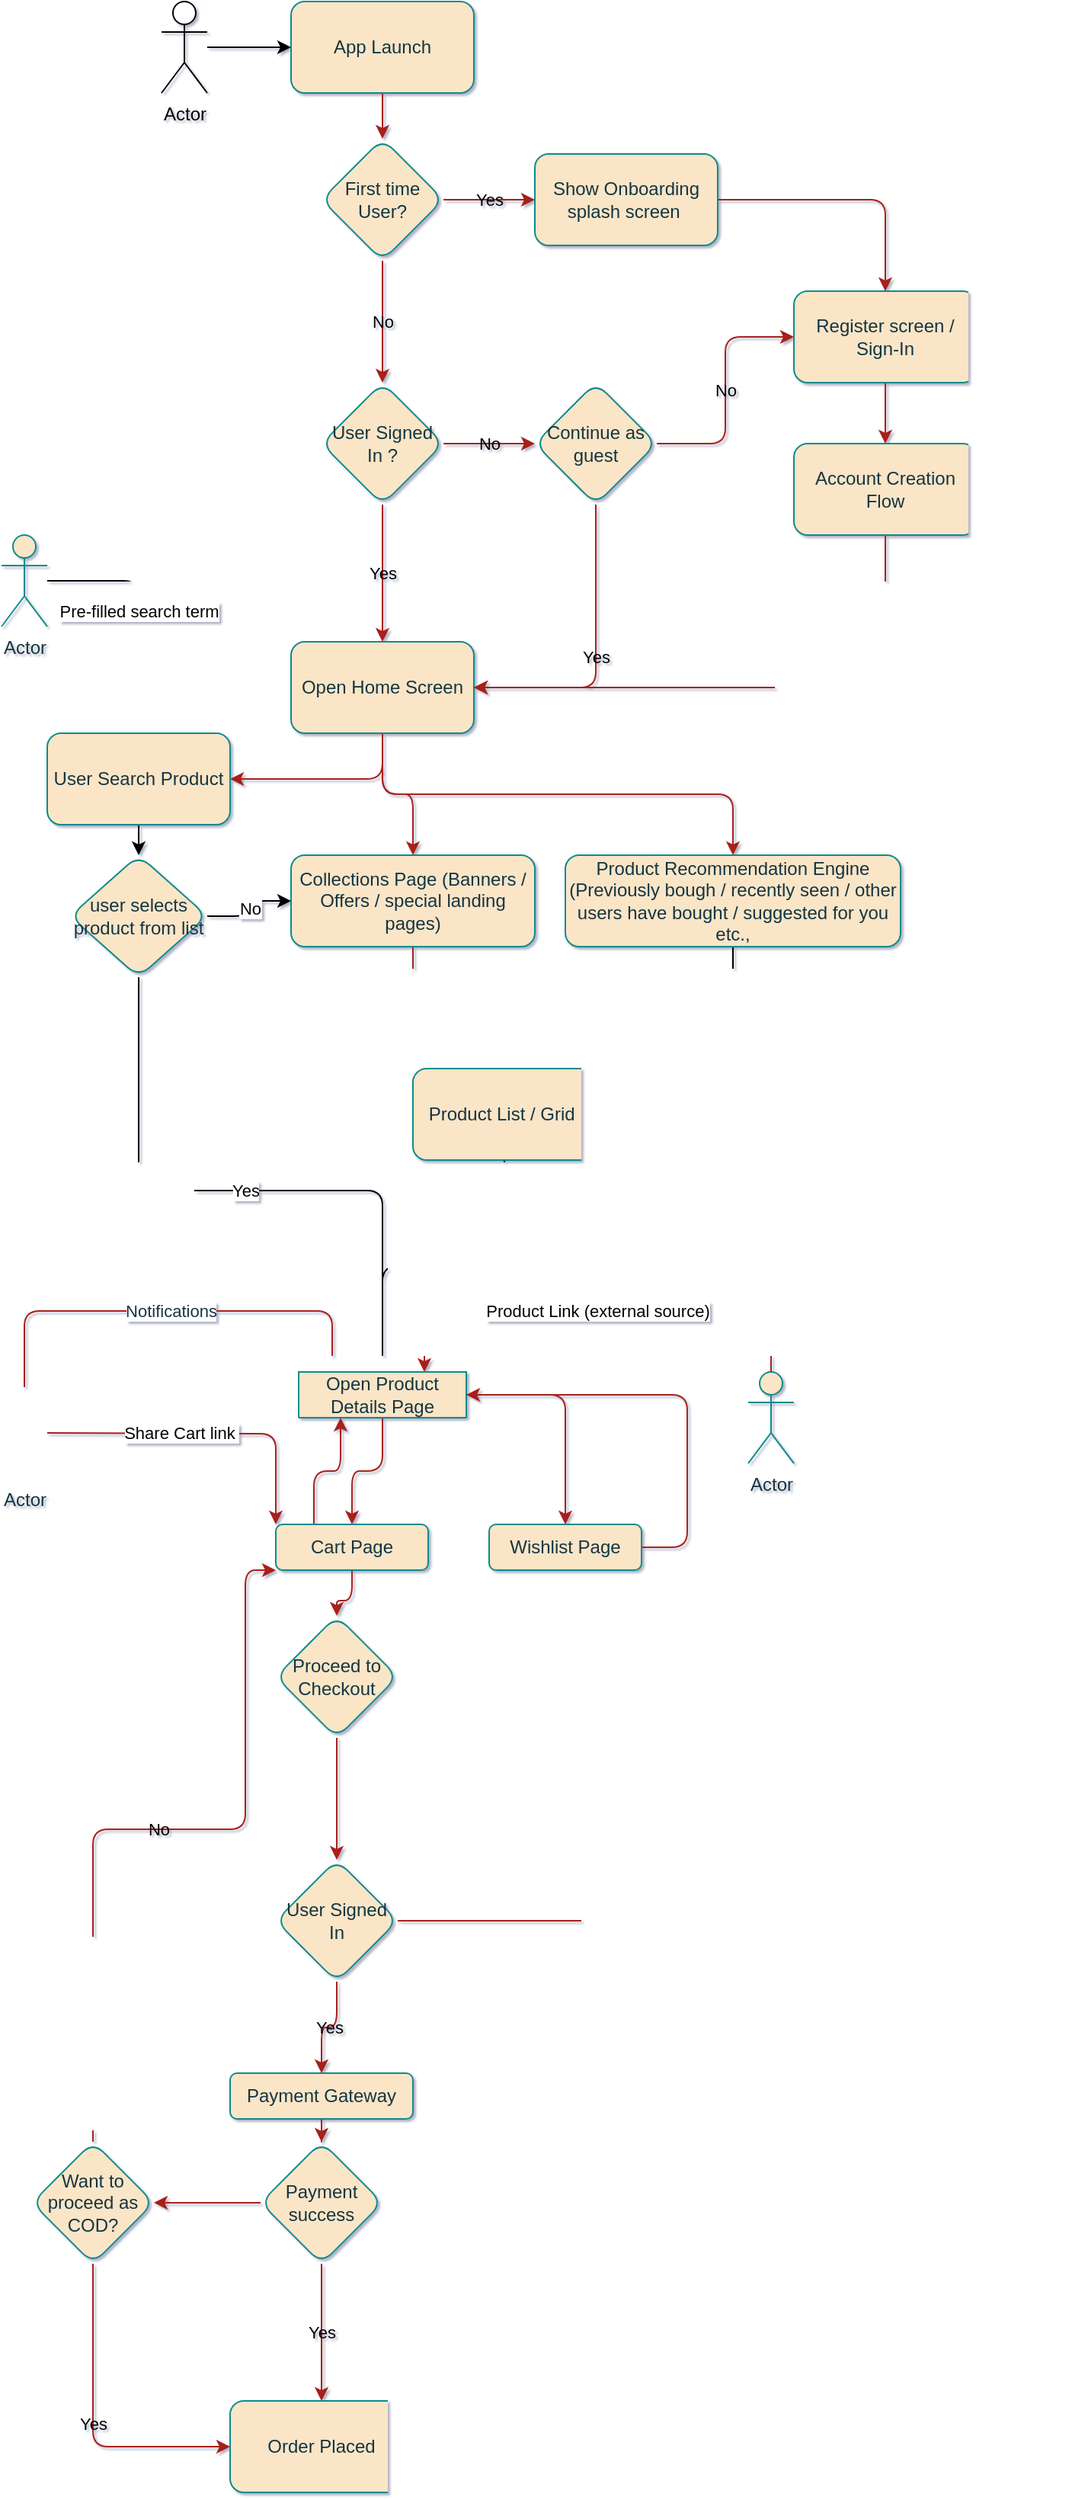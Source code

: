 <mxfile version="26.1.2">
  <diagram name="Customer Experience Flow" id="9g3b7g8T8bf7-M8XHFPc">
    <mxGraphModel dx="2037" dy="1067" grid="1" gridSize="10" guides="1" tooltips="1" connect="1" arrows="1" fold="1" page="1" pageScale="1" pageWidth="827" pageHeight="1169" background="none" math="0" shadow="1">
      <root>
        <mxCell id="0" />
        <mxCell id="1" parent="0" />
        <mxCell id="pwAhBjS30zTLEMDWYvbB-5" value="" style="edgeStyle=orthogonalEdgeStyle;rounded=1;orthogonalLoop=1;jettySize=auto;html=1;labelBackgroundColor=none;strokeColor=#A8201A;fontColor=default;shadow=0;backgroundOutline=0;" parent="1" source="pwAhBjS30zTLEMDWYvbB-2" target="pwAhBjS30zTLEMDWYvbB-4" edge="1">
          <mxGeometry relative="1" as="geometry" />
        </mxCell>
        <mxCell id="pwAhBjS30zTLEMDWYvbB-2" value="App Launch" style="rounded=1;whiteSpace=wrap;html=1;labelBackgroundColor=none;fillColor=#FAE5C7;strokeColor=#0F8B8D;fontColor=#143642;shadow=0;backgroundOutline=0;" parent="1" vertex="1">
          <mxGeometry x="200" y="50" width="120" height="60" as="geometry" />
        </mxCell>
        <mxCell id="pwAhBjS30zTLEMDWYvbB-7" value="Yes" style="edgeStyle=orthogonalEdgeStyle;rounded=1;orthogonalLoop=1;jettySize=auto;html=1;labelBackgroundColor=none;strokeColor=#A8201A;fontColor=default;shadow=0;backgroundOutline=0;" parent="1" source="pwAhBjS30zTLEMDWYvbB-4" target="pwAhBjS30zTLEMDWYvbB-6" edge="1">
          <mxGeometry relative="1" as="geometry" />
        </mxCell>
        <mxCell id="pwAhBjS30zTLEMDWYvbB-16" value="No" style="edgeStyle=orthogonalEdgeStyle;rounded=1;orthogonalLoop=1;jettySize=auto;html=1;entryX=0.5;entryY=0;entryDx=0;entryDy=0;labelBackgroundColor=none;strokeColor=#A8201A;fontColor=default;shadow=0;backgroundOutline=0;" parent="1" source="pwAhBjS30zTLEMDWYvbB-4" target="pwAhBjS30zTLEMDWYvbB-15" edge="1">
          <mxGeometry relative="1" as="geometry" />
        </mxCell>
        <mxCell id="pwAhBjS30zTLEMDWYvbB-4" value="First time User?" style="rhombus;whiteSpace=wrap;html=1;rounded=1;labelBackgroundColor=none;fillColor=#FAE5C7;strokeColor=#0F8B8D;fontColor=#143642;shadow=0;backgroundOutline=0;" parent="1" vertex="1">
          <mxGeometry x="220" y="140" width="80" height="80" as="geometry" />
        </mxCell>
        <mxCell id="pwAhBjS30zTLEMDWYvbB-9" value="" style="edgeStyle=orthogonalEdgeStyle;rounded=1;orthogonalLoop=1;jettySize=auto;html=1;labelBackgroundColor=none;strokeColor=#A8201A;fontColor=default;shadow=0;backgroundOutline=0;" parent="1" source="pwAhBjS30zTLEMDWYvbB-6" target="pwAhBjS30zTLEMDWYvbB-8" edge="1">
          <mxGeometry relative="1" as="geometry" />
        </mxCell>
        <mxCell id="pwAhBjS30zTLEMDWYvbB-6" value="Show Onboarding splash screen&amp;nbsp;" style="whiteSpace=wrap;html=1;rounded=1;labelBackgroundColor=none;fillColor=#FAE5C7;strokeColor=#0F8B8D;fontColor=#143642;shadow=0;backgroundOutline=0;" parent="1" vertex="1">
          <mxGeometry x="360" y="150" width="120" height="60" as="geometry" />
        </mxCell>
        <mxCell id="pwAhBjS30zTLEMDWYvbB-23" style="edgeStyle=orthogonalEdgeStyle;rounded=1;orthogonalLoop=1;jettySize=auto;html=1;labelBackgroundColor=none;strokeColor=#A8201A;fontColor=default;shadow=0;backgroundOutline=0;" parent="1" source="pwAhBjS30zTLEMDWYvbB-8" target="pwAhBjS30zTLEMDWYvbB-20" edge="1">
          <mxGeometry relative="1" as="geometry" />
        </mxCell>
        <mxCell id="pwAhBjS30zTLEMDWYvbB-8" value="Register screen / Sign-In" style="whiteSpace=wrap;html=1;rounded=1;labelBackgroundColor=none;fillColor=#FAE5C7;strokeColor=#0F8B8D;fontColor=#143642;shadow=0;backgroundOutline=0;" parent="1" vertex="1">
          <mxGeometry x="530" y="240" width="120" height="60" as="geometry" />
        </mxCell>
        <mxCell id="pwAhBjS30zTLEMDWYvbB-18" value="Yes" style="edgeStyle=orthogonalEdgeStyle;rounded=1;orthogonalLoop=1;jettySize=auto;html=1;labelBackgroundColor=none;strokeColor=#A8201A;fontColor=default;shadow=0;backgroundOutline=0;" parent="1" source="pwAhBjS30zTLEMDWYvbB-15" target="pwAhBjS30zTLEMDWYvbB-17" edge="1">
          <mxGeometry relative="1" as="geometry" />
        </mxCell>
        <mxCell id="pwAhBjS30zTLEMDWYvbB-73" value="No" style="edgeStyle=orthogonalEdgeStyle;rounded=1;orthogonalLoop=1;jettySize=auto;html=1;labelBackgroundColor=none;strokeColor=#A8201A;fontColor=default;shadow=0;backgroundOutline=0;" parent="1" source="pwAhBjS30zTLEMDWYvbB-15" target="pwAhBjS30zTLEMDWYvbB-72" edge="1">
          <mxGeometry relative="1" as="geometry" />
        </mxCell>
        <mxCell id="pwAhBjS30zTLEMDWYvbB-15" value="User Signed In ?" style="rhombus;whiteSpace=wrap;html=1;rounded=1;labelBackgroundColor=none;fillColor=#FAE5C7;strokeColor=#0F8B8D;fontColor=#143642;shadow=0;backgroundOutline=0;" parent="1" vertex="1">
          <mxGeometry x="220" y="300" width="80" height="80" as="geometry" />
        </mxCell>
        <mxCell id="pwAhBjS30zTLEMDWYvbB-27" value="" style="edgeStyle=orthogonalEdgeStyle;rounded=1;orthogonalLoop=1;jettySize=auto;html=1;exitX=0.5;exitY=1;exitDx=0;exitDy=0;labelBackgroundColor=none;strokeColor=#A8201A;fontColor=default;shadow=0;backgroundOutline=0;" parent="1" source="pwAhBjS30zTLEMDWYvbB-17" target="pwAhBjS30zTLEMDWYvbB-26" edge="1">
          <mxGeometry relative="1" as="geometry" />
        </mxCell>
        <mxCell id="pwAhBjS30zTLEMDWYvbB-29" value="" style="edgeStyle=orthogonalEdgeStyle;rounded=1;orthogonalLoop=1;jettySize=auto;html=1;labelBackgroundColor=none;strokeColor=#A8201A;fontColor=default;shadow=0;backgroundOutline=0;" parent="1" source="pwAhBjS30zTLEMDWYvbB-17" target="pwAhBjS30zTLEMDWYvbB-28" edge="1">
          <mxGeometry relative="1" as="geometry" />
        </mxCell>
        <mxCell id="pwAhBjS30zTLEMDWYvbB-33" value="" style="edgeStyle=orthogonalEdgeStyle;rounded=1;orthogonalLoop=1;jettySize=auto;html=1;exitX=0.5;exitY=1;exitDx=0;exitDy=0;labelBackgroundColor=none;strokeColor=#A8201A;fontColor=default;entryX=0.5;entryY=0;entryDx=0;entryDy=0;shadow=0;backgroundOutline=0;" parent="1" source="pwAhBjS30zTLEMDWYvbB-17" target="pwAhBjS30zTLEMDWYvbB-32" edge="1">
          <mxGeometry relative="1" as="geometry">
            <Array as="points">
              <mxPoint x="260" y="570" />
              <mxPoint x="490" y="570" />
            </Array>
          </mxGeometry>
        </mxCell>
        <mxCell id="pwAhBjS30zTLEMDWYvbB-17" value="Open Home Screen" style="rounded=1;whiteSpace=wrap;html=1;labelBackgroundColor=none;fillColor=#FAE5C7;strokeColor=#0F8B8D;fontColor=#143642;shadow=0;backgroundOutline=0;" parent="1" vertex="1">
          <mxGeometry x="200" y="470" width="120" height="60" as="geometry" />
        </mxCell>
        <mxCell id="pwAhBjS30zTLEMDWYvbB-22" value="" style="edgeStyle=orthogonalEdgeStyle;rounded=1;orthogonalLoop=1;jettySize=auto;html=1;entryX=1;entryY=0.5;entryDx=0;entryDy=0;exitX=0.5;exitY=1;exitDx=0;exitDy=0;labelBackgroundColor=none;strokeColor=#A8201A;fontColor=default;shadow=0;backgroundOutline=0;" parent="1" source="pwAhBjS30zTLEMDWYvbB-20" target="pwAhBjS30zTLEMDWYvbB-17" edge="1">
          <mxGeometry relative="1" as="geometry">
            <Array as="points">
              <mxPoint x="590" y="500" />
            </Array>
          </mxGeometry>
        </mxCell>
        <mxCell id="pwAhBjS30zTLEMDWYvbB-20" value="Account Creation Flow" style="whiteSpace=wrap;html=1;rounded=1;labelBackgroundColor=none;fillColor=#FAE5C7;strokeColor=#0F8B8D;fontColor=#143642;shadow=0;backgroundOutline=0;" parent="1" vertex="1">
          <mxGeometry x="530" y="340" width="120" height="60" as="geometry" />
        </mxCell>
        <mxCell id="xbocJkPdie3QbR9lWiXt-19" value="" style="edgeStyle=orthogonalEdgeStyle;rounded=1;orthogonalLoop=1;jettySize=auto;html=1;" edge="1" parent="1" source="pwAhBjS30zTLEMDWYvbB-26" target="xbocJkPdie3QbR9lWiXt-18">
          <mxGeometry relative="1" as="geometry" />
        </mxCell>
        <mxCell id="pwAhBjS30zTLEMDWYvbB-26" value="User Search Product" style="whiteSpace=wrap;html=1;rounded=1;labelBackgroundColor=none;fillColor=#FAE5C7;strokeColor=#0F8B8D;fontColor=#143642;shadow=0;backgroundOutline=0;" parent="1" vertex="1">
          <mxGeometry x="40" y="530" width="120" height="60" as="geometry" />
        </mxCell>
        <mxCell id="pwAhBjS30zTLEMDWYvbB-40" style="edgeStyle=orthogonalEdgeStyle;rounded=1;orthogonalLoop=1;jettySize=auto;html=1;labelBackgroundColor=none;strokeColor=#A8201A;fontColor=default;shadow=0;backgroundOutline=0;" parent="1" source="pwAhBjS30zTLEMDWYvbB-28" target="xbocJkPdie3QbR9lWiXt-16" edge="1">
          <mxGeometry relative="1" as="geometry">
            <mxPoint x="260" y="730.0" as="targetPoint" />
          </mxGeometry>
        </mxCell>
        <mxCell id="pwAhBjS30zTLEMDWYvbB-28" value="Collections Page (Banners / Offers / special landing pages)" style="whiteSpace=wrap;html=1;rounded=1;labelBackgroundColor=none;fillColor=#FAE5C7;strokeColor=#0F8B8D;fontColor=#143642;shadow=0;backgroundOutline=0;" parent="1" vertex="1">
          <mxGeometry x="200" y="610" width="160" height="60" as="geometry" />
        </mxCell>
        <mxCell id="xbocJkPdie3QbR9lWiXt-17" value="" style="edgeStyle=orthogonalEdgeStyle;rounded=1;orthogonalLoop=1;jettySize=auto;html=1;" edge="1" parent="1" source="pwAhBjS30zTLEMDWYvbB-32" target="xbocJkPdie3QbR9lWiXt-16">
          <mxGeometry relative="1" as="geometry" />
        </mxCell>
        <mxCell id="pwAhBjS30zTLEMDWYvbB-32" value="Product Recommendation Engine (Previously bough / recently seen / other users have bought / suggested for you etc.," style="whiteSpace=wrap;html=1;rounded=1;labelBackgroundColor=none;fillColor=#FAE5C7;strokeColor=#0F8B8D;fontColor=#143642;shadow=0;backgroundOutline=0;" parent="1" vertex="1">
          <mxGeometry x="380" y="610" width="220" height="60" as="geometry" />
        </mxCell>
        <mxCell id="pwAhBjS30zTLEMDWYvbB-53" value="" style="edgeStyle=orthogonalEdgeStyle;rounded=1;orthogonalLoop=1;jettySize=auto;html=1;labelBackgroundColor=none;strokeColor=#A8201A;fontColor=default;shadow=0;backgroundOutline=0;" parent="1" source="pwAhBjS30zTLEMDWYvbB-41" target="pwAhBjS30zTLEMDWYvbB-52" edge="1">
          <mxGeometry relative="1" as="geometry" />
        </mxCell>
        <mxCell id="pwAhBjS30zTLEMDWYvbB-55" value="" style="edgeStyle=orthogonalEdgeStyle;rounded=1;orthogonalLoop=1;jettySize=auto;html=1;labelBackgroundColor=none;strokeColor=#A8201A;fontColor=default;shadow=0;backgroundOutline=0;" parent="1" source="pwAhBjS30zTLEMDWYvbB-41" target="pwAhBjS30zTLEMDWYvbB-54" edge="1">
          <mxGeometry relative="1" as="geometry" />
        </mxCell>
        <mxCell id="pwAhBjS30zTLEMDWYvbB-41" value="Open Product Details Page" style="swimlane;fontStyle=0;childLayout=stackLayout;horizontal=1;startSize=30;horizontalStack=0;resizeParent=1;resizeParentMax=0;resizeLast=0;collapsible=1;marginBottom=0;whiteSpace=wrap;html=1;labelBackgroundColor=none;fillColor=#FAE5C7;strokeColor=#0F8B8D;fontColor=#143642;rounded=1;shadow=0;backgroundOutline=0;" parent="1" vertex="1" collapsed="1">
          <mxGeometry x="205" y="949" width="110" height="30" as="geometry">
            <mxRectangle x="205" y="770" width="140" height="210" as="alternateBounds" />
          </mxGeometry>
        </mxCell>
        <mxCell id="pwAhBjS30zTLEMDWYvbB-42" value="Title" style="text;strokeColor=none;fillColor=none;align=left;verticalAlign=middle;spacingLeft=4;spacingRight=4;overflow=hidden;points=[[0,0.5],[1,0.5]];portConstraint=eastwest;rotatable=0;whiteSpace=wrap;html=1;labelBackgroundColor=none;fontColor=#143642;rounded=1;" parent="pwAhBjS30zTLEMDWYvbB-41" vertex="1">
          <mxGeometry y="30" width="140" height="30" as="geometry" />
        </mxCell>
        <mxCell id="pwAhBjS30zTLEMDWYvbB-43" value="Description" style="text;strokeColor=none;fillColor=none;align=left;verticalAlign=middle;spacingLeft=4;spacingRight=4;overflow=hidden;points=[[0,0.5],[1,0.5]];portConstraint=eastwest;rotatable=0;whiteSpace=wrap;html=1;labelBackgroundColor=none;fontColor=#143642;rounded=1;" parent="pwAhBjS30zTLEMDWYvbB-41" vertex="1">
          <mxGeometry y="60" width="140" height="30" as="geometry" />
        </mxCell>
        <mxCell id="pwAhBjS30zTLEMDWYvbB-44" value="Price" style="text;strokeColor=none;fillColor=none;align=left;verticalAlign=middle;spacingLeft=4;spacingRight=4;overflow=hidden;points=[[0,0.5],[1,0.5]];portConstraint=eastwest;rotatable=0;whiteSpace=wrap;html=1;labelBackgroundColor=none;fontColor=#143642;rounded=1;" parent="pwAhBjS30zTLEMDWYvbB-41" vertex="1">
          <mxGeometry y="90" width="140" height="30" as="geometry" />
        </mxCell>
        <mxCell id="pwAhBjS30zTLEMDWYvbB-51" value="Add to Cart" style="text;strokeColor=none;fillColor=none;align=left;verticalAlign=middle;spacingLeft=4;spacingRight=4;overflow=hidden;points=[[0,0.5],[1,0.5]];portConstraint=eastwest;rotatable=0;whiteSpace=wrap;html=1;labelBackgroundColor=none;fontColor=#143642;rounded=1;" parent="pwAhBjS30zTLEMDWYvbB-41" vertex="1">
          <mxGeometry y="120" width="140" height="30" as="geometry" />
        </mxCell>
        <mxCell id="pwAhBjS30zTLEMDWYvbB-50" value="Buy Now" style="text;strokeColor=none;fillColor=none;align=left;verticalAlign=middle;spacingLeft=4;spacingRight=4;overflow=hidden;points=[[0,0.5],[1,0.5]];portConstraint=eastwest;rotatable=0;whiteSpace=wrap;html=1;labelBackgroundColor=none;fontColor=#143642;rounded=1;" parent="pwAhBjS30zTLEMDWYvbB-41" vertex="1">
          <mxGeometry y="150" width="140" height="30" as="geometry" />
        </mxCell>
        <mxCell id="pwAhBjS30zTLEMDWYvbB-49" value="Similar Products" style="text;strokeColor=none;fillColor=none;align=left;verticalAlign=middle;spacingLeft=4;spacingRight=4;overflow=hidden;points=[[0,0.5],[1,0.5]];portConstraint=eastwest;rotatable=0;whiteSpace=wrap;html=1;labelBackgroundColor=none;fontColor=#143642;rounded=1;" parent="pwAhBjS30zTLEMDWYvbB-41" vertex="1">
          <mxGeometry y="180" width="140" height="30" as="geometry" />
        </mxCell>
        <mxCell id="pwAhBjS30zTLEMDWYvbB-57" value="" style="edgeStyle=orthogonalEdgeStyle;rounded=1;orthogonalLoop=1;jettySize=auto;html=1;labelBackgroundColor=none;strokeColor=#A8201A;fontColor=default;shadow=0;backgroundOutline=0;" parent="1" source="pwAhBjS30zTLEMDWYvbB-52" target="pwAhBjS30zTLEMDWYvbB-56" edge="1">
          <mxGeometry relative="1" as="geometry" />
        </mxCell>
        <mxCell id="xbocJkPdie3QbR9lWiXt-6" style="edgeStyle=orthogonalEdgeStyle;rounded=1;orthogonalLoop=1;jettySize=auto;html=1;exitX=0.25;exitY=0;exitDx=0;exitDy=0;entryX=0.25;entryY=1;entryDx=0;entryDy=0;strokeColor=#A8201A;fontColor=#143642;fillColor=#FAE5C7;shadow=0;backgroundOutline=0;" edge="1" parent="1" source="pwAhBjS30zTLEMDWYvbB-52" target="pwAhBjS30zTLEMDWYvbB-41">
          <mxGeometry relative="1" as="geometry" />
        </mxCell>
        <mxCell id="pwAhBjS30zTLEMDWYvbB-52" value="Cart Page" style="whiteSpace=wrap;html=1;fontStyle=0;startSize=30;labelBackgroundColor=none;fillColor=#FAE5C7;strokeColor=#0F8B8D;fontColor=#143642;rounded=1;shadow=0;backgroundOutline=0;" parent="1" vertex="1">
          <mxGeometry x="190" y="1049" width="100" height="30" as="geometry" />
        </mxCell>
        <mxCell id="xbocJkPdie3QbR9lWiXt-5" style="edgeStyle=orthogonalEdgeStyle;rounded=1;orthogonalLoop=1;jettySize=auto;html=1;entryX=1;entryY=0.5;entryDx=0;entryDy=0;strokeColor=#A8201A;fontColor=#143642;fillColor=#FAE5C7;shadow=0;backgroundOutline=0;" edge="1" parent="1" source="pwAhBjS30zTLEMDWYvbB-54" target="pwAhBjS30zTLEMDWYvbB-41">
          <mxGeometry relative="1" as="geometry">
            <Array as="points">
              <mxPoint x="460" y="1064" />
              <mxPoint x="460" y="964" />
            </Array>
          </mxGeometry>
        </mxCell>
        <mxCell id="pwAhBjS30zTLEMDWYvbB-54" value="Wishlist Page" style="whiteSpace=wrap;html=1;fontStyle=0;startSize=30;labelBackgroundColor=none;fillColor=#FAE5C7;strokeColor=#0F8B8D;fontColor=#143642;rounded=1;shadow=0;backgroundOutline=0;" parent="1" vertex="1">
          <mxGeometry x="330" y="1049" width="100" height="30" as="geometry" />
        </mxCell>
        <mxCell id="pwAhBjS30zTLEMDWYvbB-77" value="" style="edgeStyle=orthogonalEdgeStyle;rounded=1;orthogonalLoop=1;jettySize=auto;html=1;labelBackgroundColor=none;strokeColor=#A8201A;fontColor=default;shadow=0;backgroundOutline=0;" parent="1" source="pwAhBjS30zTLEMDWYvbB-56" target="pwAhBjS30zTLEMDWYvbB-76" edge="1">
          <mxGeometry relative="1" as="geometry" />
        </mxCell>
        <mxCell id="pwAhBjS30zTLEMDWYvbB-56" value="Proceed to Checkout" style="rhombus;whiteSpace=wrap;html=1;fontStyle=0;startSize=30;labelBackgroundColor=none;fillColor=#FAE5C7;strokeColor=#0F8B8D;fontColor=#143642;rounded=1;shadow=0;backgroundOutline=0;" parent="1" vertex="1">
          <mxGeometry x="190" y="1109" width="80" height="80" as="geometry" />
        </mxCell>
        <mxCell id="pwAhBjS30zTLEMDWYvbB-65" value="" style="edgeStyle=orthogonalEdgeStyle;rounded=1;orthogonalLoop=1;jettySize=auto;html=1;labelBackgroundColor=none;strokeColor=#A8201A;fontColor=default;shadow=0;backgroundOutline=0;" parent="1" source="pwAhBjS30zTLEMDWYvbB-60" target="pwAhBjS30zTLEMDWYvbB-64" edge="1">
          <mxGeometry relative="1" as="geometry" />
        </mxCell>
        <mxCell id="pwAhBjS30zTLEMDWYvbB-60" value="Payment Gateway" style="whiteSpace=wrap;html=1;fontStyle=0;startSize=30;labelBackgroundColor=none;fillColor=#FAE5C7;strokeColor=#0F8B8D;fontColor=#143642;rounded=1;shadow=0;backgroundOutline=0;" parent="1" vertex="1">
          <mxGeometry x="160" y="1409" width="120" height="30" as="geometry" />
        </mxCell>
        <mxCell id="pwAhBjS30zTLEMDWYvbB-67" value="Yes" style="edgeStyle=orthogonalEdgeStyle;rounded=1;orthogonalLoop=1;jettySize=auto;html=1;labelBackgroundColor=none;strokeColor=#A8201A;fontColor=default;shadow=0;backgroundOutline=0;" parent="1" source="pwAhBjS30zTLEMDWYvbB-64" target="pwAhBjS30zTLEMDWYvbB-66" edge="1">
          <mxGeometry relative="1" as="geometry" />
        </mxCell>
        <mxCell id="pwAhBjS30zTLEMDWYvbB-69" value="" style="edgeStyle=orthogonalEdgeStyle;rounded=1;orthogonalLoop=1;jettySize=auto;html=1;labelBackgroundColor=none;strokeColor=#A8201A;fontColor=default;shadow=0;backgroundOutline=0;" parent="1" source="pwAhBjS30zTLEMDWYvbB-64" target="pwAhBjS30zTLEMDWYvbB-68" edge="1">
          <mxGeometry relative="1" as="geometry" />
        </mxCell>
        <mxCell id="pwAhBjS30zTLEMDWYvbB-64" value="Payment success" style="rhombus;whiteSpace=wrap;html=1;fontStyle=0;startSize=30;labelBackgroundColor=none;fillColor=#FAE5C7;strokeColor=#0F8B8D;fontColor=#143642;rounded=1;shadow=0;backgroundOutline=0;" parent="1" vertex="1">
          <mxGeometry x="180" y="1454" width="80" height="80" as="geometry" />
        </mxCell>
        <mxCell id="pwAhBjS30zTLEMDWYvbB-66" value="Order Placed" style="rounded=1;whiteSpace=wrap;html=1;fontStyle=0;startSize=30;labelBackgroundColor=none;fillColor=#FAE5C7;strokeColor=#0F8B8D;fontColor=#143642;shadow=0;backgroundOutline=0;" parent="1" vertex="1">
          <mxGeometry x="160" y="1624" width="120" height="60" as="geometry" />
        </mxCell>
        <mxCell id="pwAhBjS30zTLEMDWYvbB-70" value="Yes" style="edgeStyle=orthogonalEdgeStyle;rounded=1;orthogonalLoop=1;jettySize=auto;html=1;entryX=0;entryY=0.5;entryDx=0;entryDy=0;exitX=0.5;exitY=1;exitDx=0;exitDy=0;labelBackgroundColor=none;strokeColor=#A8201A;fontColor=default;shadow=0;backgroundOutline=0;" parent="1" source="pwAhBjS30zTLEMDWYvbB-68" target="pwAhBjS30zTLEMDWYvbB-66" edge="1">
          <mxGeometry relative="1" as="geometry">
            <Array as="points">
              <mxPoint x="70" y="1654" />
            </Array>
          </mxGeometry>
        </mxCell>
        <mxCell id="pwAhBjS30zTLEMDWYvbB-71" value="No" style="edgeStyle=orthogonalEdgeStyle;rounded=1;orthogonalLoop=1;jettySize=auto;html=1;labelBackgroundColor=none;strokeColor=#A8201A;fontColor=default;entryX=0;entryY=1;entryDx=0;entryDy=0;shadow=0;backgroundOutline=0;" parent="1" source="pwAhBjS30zTLEMDWYvbB-68" target="pwAhBjS30zTLEMDWYvbB-52" edge="1">
          <mxGeometry relative="1" as="geometry">
            <Array as="points">
              <mxPoint x="70" y="1249" />
              <mxPoint x="170" y="1249" />
            </Array>
            <mxPoint x="160" y="1064" as="targetPoint" />
          </mxGeometry>
        </mxCell>
        <mxCell id="pwAhBjS30zTLEMDWYvbB-68" value="Want to proceed as COD?" style="rhombus;whiteSpace=wrap;html=1;fontStyle=0;startSize=30;labelBackgroundColor=none;fillColor=#FAE5C7;strokeColor=#0F8B8D;fontColor=#143642;rounded=1;shadow=0;backgroundOutline=0;" parent="1" vertex="1">
          <mxGeometry x="30" y="1454" width="80" height="80" as="geometry" />
        </mxCell>
        <mxCell id="pwAhBjS30zTLEMDWYvbB-74" value="No" style="edgeStyle=orthogonalEdgeStyle;rounded=1;orthogonalLoop=1;jettySize=auto;html=1;entryX=0;entryY=0.5;entryDx=0;entryDy=0;labelBackgroundColor=none;strokeColor=#A8201A;fontColor=default;shadow=0;backgroundOutline=0;" parent="1" source="pwAhBjS30zTLEMDWYvbB-72" target="pwAhBjS30zTLEMDWYvbB-8" edge="1">
          <mxGeometry relative="1" as="geometry" />
        </mxCell>
        <mxCell id="pwAhBjS30zTLEMDWYvbB-75" value="Yes" style="edgeStyle=orthogonalEdgeStyle;rounded=1;orthogonalLoop=1;jettySize=auto;html=1;entryX=1;entryY=0.5;entryDx=0;entryDy=0;exitX=0.5;exitY=1;exitDx=0;exitDy=0;labelBackgroundColor=none;strokeColor=#A8201A;fontColor=default;shadow=0;backgroundOutline=0;" parent="1" source="pwAhBjS30zTLEMDWYvbB-72" target="pwAhBjS30zTLEMDWYvbB-17" edge="1">
          <mxGeometry relative="1" as="geometry" />
        </mxCell>
        <mxCell id="pwAhBjS30zTLEMDWYvbB-72" value="Continue as guest" style="rhombus;whiteSpace=wrap;html=1;rounded=1;labelBackgroundColor=none;fillColor=#FAE5C7;strokeColor=#0F8B8D;fontColor=#143642;shadow=0;backgroundOutline=0;" parent="1" vertex="1">
          <mxGeometry x="360" y="300" width="80" height="80" as="geometry" />
        </mxCell>
        <mxCell id="pwAhBjS30zTLEMDWYvbB-79" value="Yes" style="edgeStyle=orthogonalEdgeStyle;rounded=1;orthogonalLoop=1;jettySize=auto;html=1;entryX=0.5;entryY=0;entryDx=0;entryDy=0;labelBackgroundColor=none;strokeColor=#A8201A;fontColor=default;shadow=0;backgroundOutline=0;" parent="1" source="pwAhBjS30zTLEMDWYvbB-76" target="pwAhBjS30zTLEMDWYvbB-60" edge="1">
          <mxGeometry relative="1" as="geometry" />
        </mxCell>
        <mxCell id="pwAhBjS30zTLEMDWYvbB-80" style="edgeStyle=orthogonalEdgeStyle;rounded=1;orthogonalLoop=1;jettySize=auto;html=1;entryX=1;entryY=0.5;entryDx=0;entryDy=0;labelBackgroundColor=none;strokeColor=#A8201A;fontColor=default;shadow=0;backgroundOutline=0;" parent="1" source="pwAhBjS30zTLEMDWYvbB-76" target="pwAhBjS30zTLEMDWYvbB-8" edge="1">
          <mxGeometry relative="1" as="geometry">
            <Array as="points">
              <mxPoint x="710" y="1309" />
              <mxPoint x="710" y="270" />
            </Array>
          </mxGeometry>
        </mxCell>
        <mxCell id="pwAhBjS30zTLEMDWYvbB-76" value="User Signed In" style="rhombus;whiteSpace=wrap;html=1;fontStyle=0;startSize=30;labelBackgroundColor=none;fillColor=#FAE5C7;strokeColor=#0F8B8D;fontColor=#143642;rounded=1;shadow=0;backgroundOutline=0;" parent="1" vertex="1">
          <mxGeometry x="190" y="1269" width="80" height="80" as="geometry" />
        </mxCell>
        <mxCell id="xbocJkPdie3QbR9lWiXt-2" value="&lt;span&gt;Share Cart link&amp;nbsp;&lt;/span&gt;" style="edgeStyle=orthogonalEdgeStyle;rounded=1;orthogonalLoop=1;jettySize=auto;html=1;entryX=0;entryY=0;entryDx=0;entryDy=0;labelBackgroundColor=default;strokeColor=#A8201A;fontColor=default;shadow=0;backgroundOutline=0;" edge="1" parent="1" target="pwAhBjS30zTLEMDWYvbB-52">
          <mxGeometry x="-0.156" relative="1" as="geometry">
            <mxPoint x="40" y="989.037" as="sourcePoint" />
            <mxPoint as="offset" />
          </mxGeometry>
        </mxCell>
        <mxCell id="xbocJkPdie3QbR9lWiXt-7" value="Actor" style="shape=umlActor;verticalLabelPosition=bottom;verticalAlign=top;html=1;outlineConnect=0;labelBackgroundColor=none;fillColor=#FAE5C7;strokeColor=#0F8B8D;fontColor=#143642;rounded=1;shadow=0;backgroundOutline=0;" vertex="1" parent="1">
          <mxGeometry x="500" y="948.98" width="30" height="60" as="geometry" />
        </mxCell>
        <mxCell id="xbocJkPdie3QbR9lWiXt-8" value="Product Link (external source)" style="edgeStyle=orthogonalEdgeStyle;rounded=1;orthogonalLoop=1;jettySize=auto;html=1;entryX=0.75;entryY=0;entryDx=0;entryDy=0;labelBackgroundColor=default;strokeColor=#A8201A;fontColor=default;shadow=0;backgroundOutline=0;" edge="1" parent="1" source="xbocJkPdie3QbR9lWiXt-7" target="pwAhBjS30zTLEMDWYvbB-41">
          <mxGeometry relative="1" as="geometry">
            <mxPoint x="750" y="938.98" as="targetPoint" />
            <Array as="points">
              <mxPoint x="515" y="909" />
              <mxPoint x="287" y="909" />
            </Array>
          </mxGeometry>
        </mxCell>
        <mxCell id="xbocJkPdie3QbR9lWiXt-9" value="Actor" style="shape=umlActor;verticalLabelPosition=bottom;verticalAlign=top;html=1;outlineConnect=0;labelBackgroundColor=none;fillColor=#FAE5C7;strokeColor=#0F8B8D;fontColor=#143642;rounded=1;shadow=0;backgroundOutline=0;" vertex="1" parent="1">
          <mxGeometry x="10" y="959" width="30" height="60" as="geometry" />
        </mxCell>
        <mxCell id="xbocJkPdie3QbR9lWiXt-10" value="Notifications" style="edgeStyle=orthogonalEdgeStyle;rounded=1;orthogonalLoop=1;jettySize=auto;html=1;entryX=0.2;entryY=-0.026;entryDx=0;entryDy=0;entryPerimeter=0;strokeColor=#A8201A;fontColor=#143642;fillColor=#FAE5C7;shadow=0;backgroundOutline=0;" edge="1" parent="1" source="xbocJkPdie3QbR9lWiXt-9" target="pwAhBjS30zTLEMDWYvbB-41">
          <mxGeometry relative="1" as="geometry">
            <Array as="points">
              <mxPoint x="25" y="909" />
              <mxPoint x="227" y="909" />
            </Array>
          </mxGeometry>
        </mxCell>
        <mxCell id="xbocJkPdie3QbR9lWiXt-14" value="Pre-filled search term" style="edgeStyle=orthogonalEdgeStyle;rounded=1;orthogonalLoop=1;jettySize=auto;html=1;entryX=0.5;entryY=0;entryDx=0;entryDy=0;" edge="1" parent="1" source="xbocJkPdie3QbR9lWiXt-11" target="pwAhBjS30zTLEMDWYvbB-26">
          <mxGeometry relative="1" as="geometry">
            <Array as="points">
              <mxPoint x="100" y="430" />
            </Array>
          </mxGeometry>
        </mxCell>
        <mxCell id="xbocJkPdie3QbR9lWiXt-11" value="Actor" style="shape=umlActor;verticalLabelPosition=bottom;verticalAlign=top;html=1;outlineConnect=0;labelBackgroundColor=none;fillColor=#FAE5C7;strokeColor=#0F8B8D;fontColor=#143642;rounded=1;shadow=0;backgroundOutline=0;" vertex="1" parent="1">
          <mxGeometry x="10" y="400" width="30" height="60" as="geometry" />
        </mxCell>
        <mxCell id="xbocJkPdie3QbR9lWiXt-24" style="edgeStyle=orthogonalEdgeStyle;rounded=1;orthogonalLoop=1;jettySize=auto;html=1;" edge="1" parent="1" source="xbocJkPdie3QbR9lWiXt-16" target="pwAhBjS30zTLEMDWYvbB-41">
          <mxGeometry relative="1" as="geometry" />
        </mxCell>
        <mxCell id="xbocJkPdie3QbR9lWiXt-16" value="Product List / Grid&amp;nbsp;" style="whiteSpace=wrap;html=1;fillColor=#FAE5C7;strokeColor=#0F8B8D;fontColor=#143642;rounded=1;labelBackgroundColor=none;shadow=0;" vertex="1" parent="1">
          <mxGeometry x="280" y="750" width="120" height="60" as="geometry" />
        </mxCell>
        <mxCell id="xbocJkPdie3QbR9lWiXt-20" value="Yes" style="edgeStyle=orthogonalEdgeStyle;rounded=1;orthogonalLoop=1;jettySize=auto;html=1;entryX=0.5;entryY=0;entryDx=0;entryDy=0;" edge="1" parent="1" source="xbocJkPdie3QbR9lWiXt-18" target="pwAhBjS30zTLEMDWYvbB-41">
          <mxGeometry relative="1" as="geometry">
            <Array as="points">
              <mxPoint x="100" y="830" />
              <mxPoint x="260" y="830" />
            </Array>
          </mxGeometry>
        </mxCell>
        <mxCell id="xbocJkPdie3QbR9lWiXt-23" value="No" style="edgeStyle=orthogonalEdgeStyle;rounded=1;orthogonalLoop=1;jettySize=auto;html=1;entryX=0;entryY=0.5;entryDx=0;entryDy=0;" edge="1" parent="1" source="xbocJkPdie3QbR9lWiXt-18" target="pwAhBjS30zTLEMDWYvbB-28">
          <mxGeometry relative="1" as="geometry" />
        </mxCell>
        <mxCell id="xbocJkPdie3QbR9lWiXt-18" value="user selects product from list" style="rhombus;whiteSpace=wrap;html=1;fillColor=#FAE5C7;strokeColor=#0F8B8D;fontColor=#143642;rounded=1;labelBackgroundColor=none;shadow=0;" vertex="1" parent="1">
          <mxGeometry x="55" y="610" width="90" height="80" as="geometry" />
        </mxCell>
        <mxCell id="xbocJkPdie3QbR9lWiXt-26" style="edgeStyle=orthogonalEdgeStyle;rounded=1;orthogonalLoop=1;jettySize=auto;html=1;entryX=0;entryY=0.5;entryDx=0;entryDy=0;" edge="1" parent="1" source="xbocJkPdie3QbR9lWiXt-25" target="pwAhBjS30zTLEMDWYvbB-2">
          <mxGeometry relative="1" as="geometry" />
        </mxCell>
        <mxCell id="xbocJkPdie3QbR9lWiXt-25" value="Actor" style="shape=umlActor;verticalLabelPosition=bottom;verticalAlign=top;html=1;outlineConnect=0;rounded=1;" vertex="1" parent="1">
          <mxGeometry x="115" y="50" width="30" height="60" as="geometry" />
        </mxCell>
      </root>
    </mxGraphModel>
  </diagram>
</mxfile>
